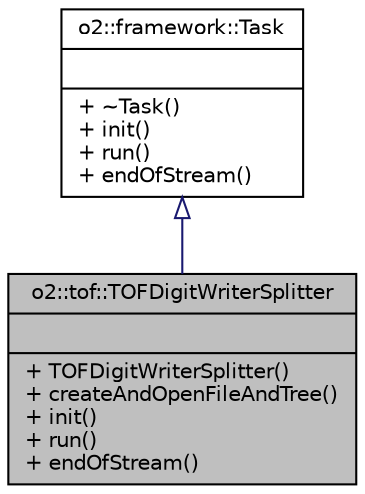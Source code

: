 digraph "o2::tof::TOFDigitWriterSplitter"
{
 // INTERACTIVE_SVG=YES
  bgcolor="transparent";
  edge [fontname="Helvetica",fontsize="10",labelfontname="Helvetica",labelfontsize="10"];
  node [fontname="Helvetica",fontsize="10",shape=record];
  Node2 [label="{o2::tof::TOFDigitWriterSplitter\n||+ TOFDigitWriterSplitter()\l+ createAndOpenFileAndTree()\l+ init()\l+ run()\l+ endOfStream()\l}",height=0.2,width=0.4,color="black", fillcolor="grey75", style="filled", fontcolor="black"];
  Node3 -> Node2 [dir="back",color="midnightblue",fontsize="10",style="solid",arrowtail="onormal",fontname="Helvetica"];
  Node3 [label="{o2::framework::Task\n||+ ~Task()\l+ init()\l+ run()\l+ endOfStream()\l}",height=0.2,width=0.4,color="black",URL="$de/dac/classo2_1_1framework_1_1Task.html"];
}
